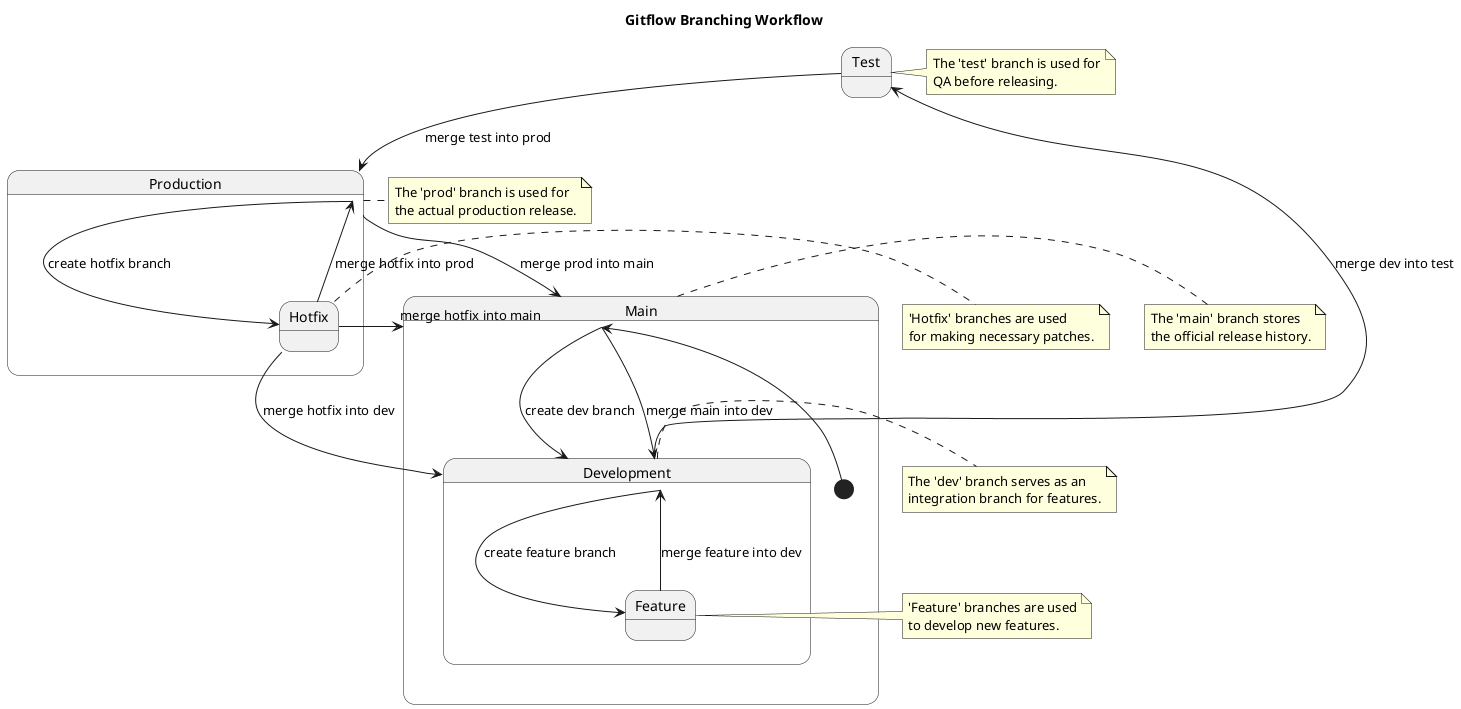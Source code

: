 @startuml
title Gitflow Branching Workflow

state "Main" as main {
    [*] --> main
    main --> dev: create dev branch
}
state "Development" as dev {
    dev --> feature: create feature branch
}
state "Feature" as feature {
    feature --> dev: merge feature into dev
}
state "Test" as test {
    dev --> test: merge dev into test
}
state "Production" as prod {
    test --> prod: merge test into prod
    prod --> hotfix: create hotfix branch
}
state "Hotfix" as hotfix {
    hotfix --> prod: merge hotfix into prod
    hotfix --> dev: merge hotfix into dev
    hotfix --> main: merge hotfix into main
}
prod --> main: merge prod into main
main --> dev: merge main into dev
note right of main: The 'main' branch stores\nthe official release history.
note right of dev: The 'dev' branch serves as an\nintegration branch for features.
note right of feature: 'Feature' branches are used\nto develop new features.
note right of test: The 'test' branch is used for\nQA before releasing.
note right of prod: The 'prod' branch is used for\nthe actual production release.
note right of hotfix: 'Hotfix' branches are used\nfor making necessary patches.

@enduml
